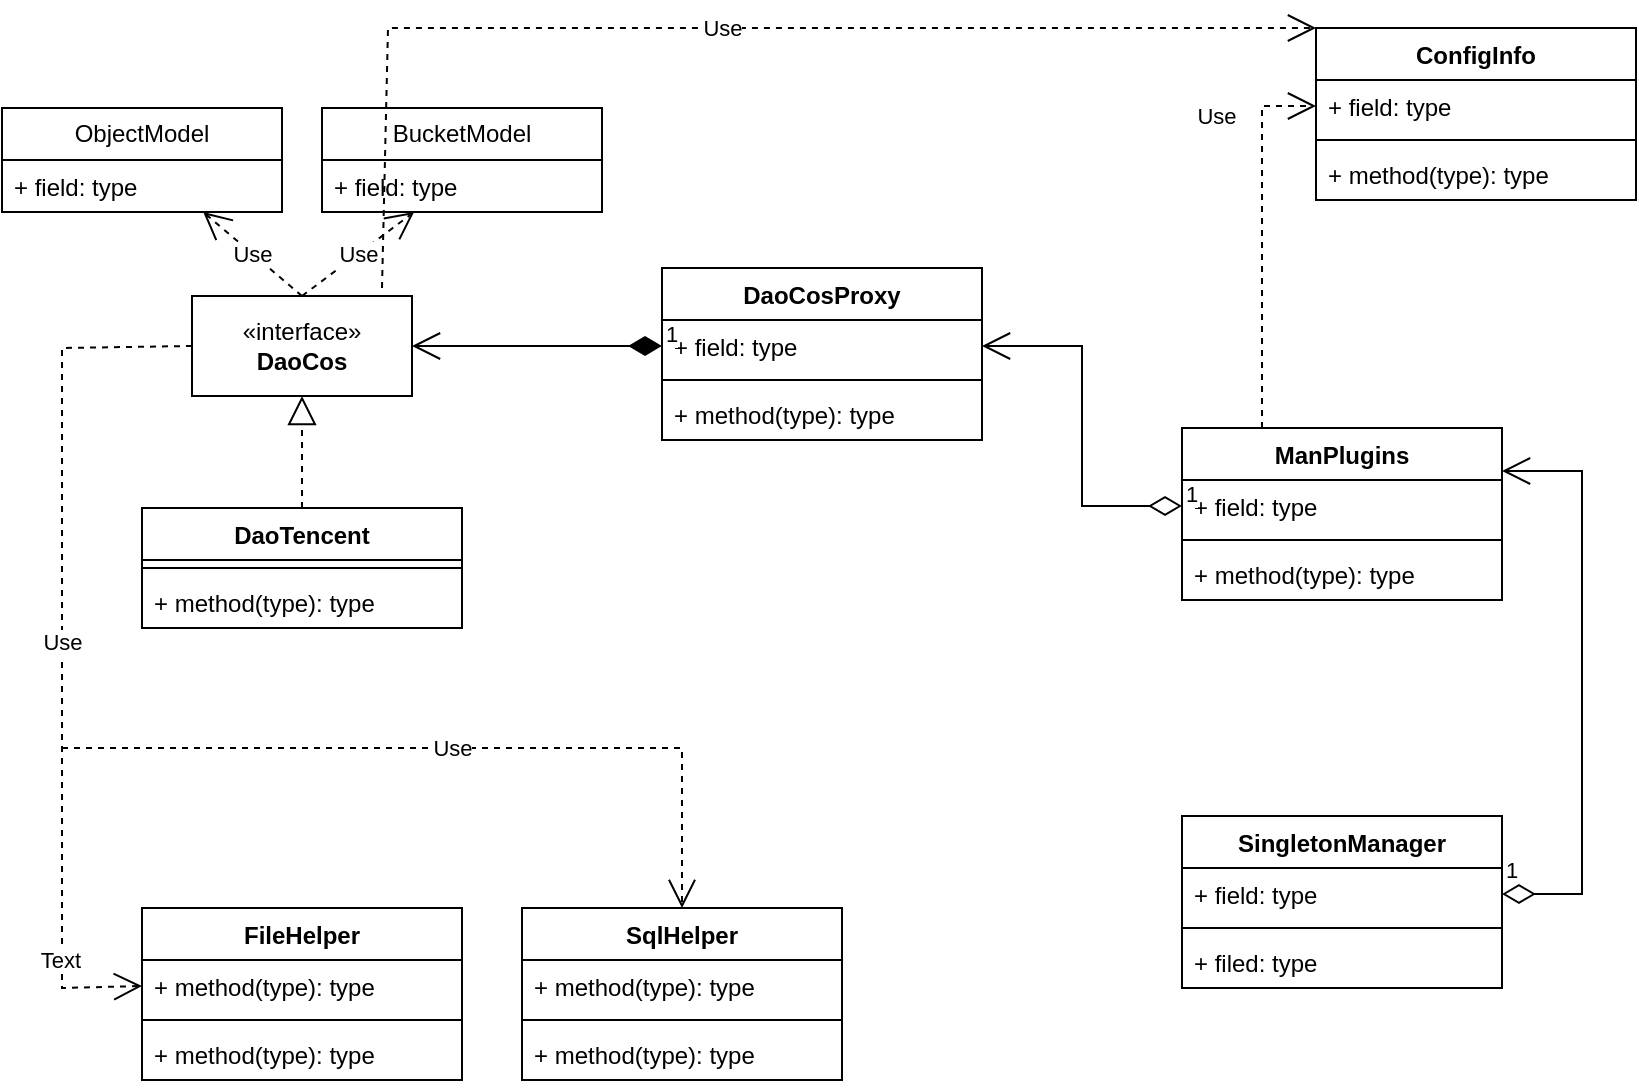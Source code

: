 <mxfile version="24.5.4" type="github">
  <diagram id="C5RBs43oDa-KdzZeNtuy" name="Page-1">
    <mxGraphModel dx="1012" dy="1840" grid="1" gridSize="10" guides="1" tooltips="1" connect="1" arrows="1" fold="1" page="1" pageScale="1" pageWidth="827" pageHeight="1169" math="0" shadow="0">
      <root>
        <mxCell id="WIyWlLk6GJQsqaUBKTNV-0" />
        <mxCell id="WIyWlLk6GJQsqaUBKTNV-1" parent="WIyWlLk6GJQsqaUBKTNV-0" />
        <mxCell id="xayqRiHDbIIn4-NFEQMq-0" value="«interface»&lt;br&gt;&lt;b&gt;DaoCos&lt;/b&gt;" style="html=1;whiteSpace=wrap;" vertex="1" parent="WIyWlLk6GJQsqaUBKTNV-1">
          <mxGeometry x="105" y="134" width="110" height="50" as="geometry" />
        </mxCell>
        <mxCell id="xayqRiHDbIIn4-NFEQMq-1" value="DaoTencent" style="swimlane;fontStyle=1;align=center;verticalAlign=top;childLayout=stackLayout;horizontal=1;startSize=26;horizontalStack=0;resizeParent=1;resizeParentMax=0;resizeLast=0;collapsible=1;marginBottom=0;whiteSpace=wrap;html=1;" vertex="1" parent="WIyWlLk6GJQsqaUBKTNV-1">
          <mxGeometry x="80" y="240" width="160" height="60" as="geometry" />
        </mxCell>
        <mxCell id="xayqRiHDbIIn4-NFEQMq-2" value="" style="line;strokeWidth=1;fillColor=none;align=left;verticalAlign=middle;spacingTop=-1;spacingLeft=3;spacingRight=3;rotatable=0;labelPosition=right;points=[];portConstraint=eastwest;strokeColor=inherit;" vertex="1" parent="xayqRiHDbIIn4-NFEQMq-1">
          <mxGeometry y="26" width="160" height="8" as="geometry" />
        </mxCell>
        <mxCell id="xayqRiHDbIIn4-NFEQMq-3" value="+ method(type): type" style="text;strokeColor=none;fillColor=none;align=left;verticalAlign=top;spacingLeft=4;spacingRight=4;overflow=hidden;rotatable=0;points=[[0,0.5],[1,0.5]];portConstraint=eastwest;whiteSpace=wrap;html=1;" vertex="1" parent="xayqRiHDbIIn4-NFEQMq-1">
          <mxGeometry y="34" width="160" height="26" as="geometry" />
        </mxCell>
        <mxCell id="xayqRiHDbIIn4-NFEQMq-4" value="" style="endArrow=block;dashed=1;endFill=0;endSize=12;html=1;rounded=0;entryX=0.5;entryY=1;entryDx=0;entryDy=0;exitX=0.5;exitY=0;exitDx=0;exitDy=0;" edge="1" parent="WIyWlLk6GJQsqaUBKTNV-1" source="xayqRiHDbIIn4-NFEQMq-1" target="xayqRiHDbIIn4-NFEQMq-0">
          <mxGeometry width="160" relative="1" as="geometry">
            <mxPoint x="120" y="390" as="sourcePoint" />
            <mxPoint x="-20" y="390" as="targetPoint" />
          </mxGeometry>
        </mxCell>
        <mxCell id="xayqRiHDbIIn4-NFEQMq-5" value="ObjectModel" style="swimlane;fontStyle=0;childLayout=stackLayout;horizontal=1;startSize=26;fillColor=none;horizontalStack=0;resizeParent=1;resizeParentMax=0;resizeLast=0;collapsible=1;marginBottom=0;whiteSpace=wrap;html=1;" vertex="1" parent="WIyWlLk6GJQsqaUBKTNV-1">
          <mxGeometry x="10" y="40" width="140" height="52" as="geometry" />
        </mxCell>
        <mxCell id="xayqRiHDbIIn4-NFEQMq-6" value="+ field: type" style="text;strokeColor=none;fillColor=none;align=left;verticalAlign=top;spacingLeft=4;spacingRight=4;overflow=hidden;rotatable=0;points=[[0,0.5],[1,0.5]];portConstraint=eastwest;whiteSpace=wrap;html=1;" vertex="1" parent="xayqRiHDbIIn4-NFEQMq-5">
          <mxGeometry y="26" width="140" height="26" as="geometry" />
        </mxCell>
        <mxCell id="xayqRiHDbIIn4-NFEQMq-7" value="Use" style="endArrow=open;endSize=12;dashed=1;html=1;rounded=0;exitX=0.5;exitY=0;exitDx=0;exitDy=0;" edge="1" parent="WIyWlLk6GJQsqaUBKTNV-1" source="xayqRiHDbIIn4-NFEQMq-0" target="xayqRiHDbIIn4-NFEQMq-5">
          <mxGeometry width="160" relative="1" as="geometry">
            <mxPoint x="230" y="120" as="sourcePoint" />
            <mxPoint x="390" y="120" as="targetPoint" />
          </mxGeometry>
        </mxCell>
        <mxCell id="xayqRiHDbIIn4-NFEQMq-8" value="ManPlugins&lt;div&gt;&lt;br&gt;&lt;/div&gt;" style="swimlane;fontStyle=1;align=center;verticalAlign=top;childLayout=stackLayout;horizontal=1;startSize=26;horizontalStack=0;resizeParent=1;resizeParentMax=0;resizeLast=0;collapsible=1;marginBottom=0;whiteSpace=wrap;html=1;" vertex="1" parent="WIyWlLk6GJQsqaUBKTNV-1">
          <mxGeometry x="600" y="200" width="160" height="86" as="geometry" />
        </mxCell>
        <mxCell id="xayqRiHDbIIn4-NFEQMq-9" value="+ field: type" style="text;strokeColor=none;fillColor=none;align=left;verticalAlign=top;spacingLeft=4;spacingRight=4;overflow=hidden;rotatable=0;points=[[0,0.5],[1,0.5]];portConstraint=eastwest;whiteSpace=wrap;html=1;" vertex="1" parent="xayqRiHDbIIn4-NFEQMq-8">
          <mxGeometry y="26" width="160" height="26" as="geometry" />
        </mxCell>
        <mxCell id="xayqRiHDbIIn4-NFEQMq-10" value="" style="line;strokeWidth=1;fillColor=none;align=left;verticalAlign=middle;spacingTop=-1;spacingLeft=3;spacingRight=3;rotatable=0;labelPosition=right;points=[];portConstraint=eastwest;strokeColor=inherit;" vertex="1" parent="xayqRiHDbIIn4-NFEQMq-8">
          <mxGeometry y="52" width="160" height="8" as="geometry" />
        </mxCell>
        <mxCell id="xayqRiHDbIIn4-NFEQMq-11" value="+ method(type): type" style="text;strokeColor=none;fillColor=none;align=left;verticalAlign=top;spacingLeft=4;spacingRight=4;overflow=hidden;rotatable=0;points=[[0,0.5],[1,0.5]];portConstraint=eastwest;whiteSpace=wrap;html=1;" vertex="1" parent="xayqRiHDbIIn4-NFEQMq-8">
          <mxGeometry y="60" width="160" height="26" as="geometry" />
        </mxCell>
        <mxCell id="xayqRiHDbIIn4-NFEQMq-12" value="SingletonManager&lt;div&gt;&lt;br&gt;&lt;/div&gt;" style="swimlane;fontStyle=1;align=center;verticalAlign=top;childLayout=stackLayout;horizontal=1;startSize=26;horizontalStack=0;resizeParent=1;resizeParentMax=0;resizeLast=0;collapsible=1;marginBottom=0;whiteSpace=wrap;html=1;" vertex="1" parent="WIyWlLk6GJQsqaUBKTNV-1">
          <mxGeometry x="600" y="394" width="160" height="86" as="geometry" />
        </mxCell>
        <mxCell id="xayqRiHDbIIn4-NFEQMq-13" value="+ field: type" style="text;strokeColor=none;fillColor=none;align=left;verticalAlign=top;spacingLeft=4;spacingRight=4;overflow=hidden;rotatable=0;points=[[0,0.5],[1,0.5]];portConstraint=eastwest;whiteSpace=wrap;html=1;" vertex="1" parent="xayqRiHDbIIn4-NFEQMq-12">
          <mxGeometry y="26" width="160" height="26" as="geometry" />
        </mxCell>
        <mxCell id="xayqRiHDbIIn4-NFEQMq-14" value="" style="line;strokeWidth=1;fillColor=none;align=left;verticalAlign=middle;spacingTop=-1;spacingLeft=3;spacingRight=3;rotatable=0;labelPosition=right;points=[];portConstraint=eastwest;strokeColor=inherit;" vertex="1" parent="xayqRiHDbIIn4-NFEQMq-12">
          <mxGeometry y="52" width="160" height="8" as="geometry" />
        </mxCell>
        <mxCell id="xayqRiHDbIIn4-NFEQMq-15" value="+ filed: type" style="text;strokeColor=none;fillColor=none;align=left;verticalAlign=top;spacingLeft=4;spacingRight=4;overflow=hidden;rotatable=0;points=[[0,0.5],[1,0.5]];portConstraint=eastwest;whiteSpace=wrap;html=1;" vertex="1" parent="xayqRiHDbIIn4-NFEQMq-12">
          <mxGeometry y="60" width="160" height="26" as="geometry" />
        </mxCell>
        <mxCell id="xayqRiHDbIIn4-NFEQMq-16" value="FileHelper" style="swimlane;fontStyle=1;align=center;verticalAlign=top;childLayout=stackLayout;horizontal=1;startSize=26;horizontalStack=0;resizeParent=1;resizeParentMax=0;resizeLast=0;collapsible=1;marginBottom=0;whiteSpace=wrap;html=1;" vertex="1" parent="WIyWlLk6GJQsqaUBKTNV-1">
          <mxGeometry x="80" y="440" width="160" height="86" as="geometry" />
        </mxCell>
        <mxCell id="xayqRiHDbIIn4-NFEQMq-17" value="+ method(type): type" style="text;strokeColor=none;fillColor=none;align=left;verticalAlign=top;spacingLeft=4;spacingRight=4;overflow=hidden;rotatable=0;points=[[0,0.5],[1,0.5]];portConstraint=eastwest;whiteSpace=wrap;html=1;" vertex="1" parent="xayqRiHDbIIn4-NFEQMq-16">
          <mxGeometry y="26" width="160" height="26" as="geometry" />
        </mxCell>
        <mxCell id="xayqRiHDbIIn4-NFEQMq-18" value="" style="line;strokeWidth=1;fillColor=none;align=left;verticalAlign=middle;spacingTop=-1;spacingLeft=3;spacingRight=3;rotatable=0;labelPosition=right;points=[];portConstraint=eastwest;strokeColor=inherit;" vertex="1" parent="xayqRiHDbIIn4-NFEQMq-16">
          <mxGeometry y="52" width="160" height="8" as="geometry" />
        </mxCell>
        <mxCell id="xayqRiHDbIIn4-NFEQMq-19" value="+ method(type): type" style="text;strokeColor=none;fillColor=none;align=left;verticalAlign=top;spacingLeft=4;spacingRight=4;overflow=hidden;rotatable=0;points=[[0,0.5],[1,0.5]];portConstraint=eastwest;whiteSpace=wrap;html=1;" vertex="1" parent="xayqRiHDbIIn4-NFEQMq-16">
          <mxGeometry y="60" width="160" height="26" as="geometry" />
        </mxCell>
        <mxCell id="xayqRiHDbIIn4-NFEQMq-20" value="SqlHelper" style="swimlane;fontStyle=1;align=center;verticalAlign=top;childLayout=stackLayout;horizontal=1;startSize=26;horizontalStack=0;resizeParent=1;resizeParentMax=0;resizeLast=0;collapsible=1;marginBottom=0;whiteSpace=wrap;html=1;" vertex="1" parent="WIyWlLk6GJQsqaUBKTNV-1">
          <mxGeometry x="270" y="440" width="160" height="86" as="geometry" />
        </mxCell>
        <mxCell id="xayqRiHDbIIn4-NFEQMq-21" value="+ method(type): type" style="text;strokeColor=none;fillColor=none;align=left;verticalAlign=top;spacingLeft=4;spacingRight=4;overflow=hidden;rotatable=0;points=[[0,0.5],[1,0.5]];portConstraint=eastwest;whiteSpace=wrap;html=1;" vertex="1" parent="xayqRiHDbIIn4-NFEQMq-20">
          <mxGeometry y="26" width="160" height="26" as="geometry" />
        </mxCell>
        <mxCell id="xayqRiHDbIIn4-NFEQMq-22" value="" style="line;strokeWidth=1;fillColor=none;align=left;verticalAlign=middle;spacingTop=-1;spacingLeft=3;spacingRight=3;rotatable=0;labelPosition=right;points=[];portConstraint=eastwest;strokeColor=inherit;" vertex="1" parent="xayqRiHDbIIn4-NFEQMq-20">
          <mxGeometry y="52" width="160" height="8" as="geometry" />
        </mxCell>
        <mxCell id="xayqRiHDbIIn4-NFEQMq-23" value="+ method(type): type" style="text;strokeColor=none;fillColor=none;align=left;verticalAlign=top;spacingLeft=4;spacingRight=4;overflow=hidden;rotatable=0;points=[[0,0.5],[1,0.5]];portConstraint=eastwest;whiteSpace=wrap;html=1;" vertex="1" parent="xayqRiHDbIIn4-NFEQMq-20">
          <mxGeometry y="60" width="160" height="26" as="geometry" />
        </mxCell>
        <mxCell id="xayqRiHDbIIn4-NFEQMq-24" value="Use" style="endArrow=open;endSize=12;dashed=1;html=1;rounded=0;exitX=0;exitY=0.5;exitDx=0;exitDy=0;entryX=0;entryY=0.5;entryDx=0;entryDy=0;" edge="1" parent="WIyWlLk6GJQsqaUBKTNV-1" source="xayqRiHDbIIn4-NFEQMq-0" target="xayqRiHDbIIn4-NFEQMq-17">
          <mxGeometry width="160" relative="1" as="geometry">
            <mxPoint x="110" y="410" as="sourcePoint" />
            <mxPoint x="40" y="530" as="targetPoint" />
            <Array as="points">
              <mxPoint x="40" y="160" />
              <mxPoint x="40" y="480" />
            </Array>
          </mxGeometry>
        </mxCell>
        <mxCell id="xayqRiHDbIIn4-NFEQMq-25" value="Text" style="edgeLabel;html=1;align=center;verticalAlign=middle;resizable=0;points=[];" vertex="1" connectable="0" parent="xayqRiHDbIIn4-NFEQMq-24">
          <mxGeometry x="0.743" y="-1" relative="1" as="geometry">
            <mxPoint as="offset" />
          </mxGeometry>
        </mxCell>
        <mxCell id="xayqRiHDbIIn4-NFEQMq-26" value="Use" style="endArrow=open;endSize=12;dashed=1;html=1;rounded=0;entryX=0.5;entryY=0;entryDx=0;entryDy=0;" edge="1" parent="WIyWlLk6GJQsqaUBKTNV-1" target="xayqRiHDbIIn4-NFEQMq-20">
          <mxGeometry width="160" relative="1" as="geometry">
            <mxPoint x="40" y="360" as="sourcePoint" />
            <mxPoint x="360" y="360" as="targetPoint" />
            <Array as="points">
              <mxPoint x="350" y="360" />
            </Array>
          </mxGeometry>
        </mxCell>
        <mxCell id="xayqRiHDbIIn4-NFEQMq-27" value="ConfigInfo&lt;div&gt;&lt;br&gt;&lt;/div&gt;" style="swimlane;fontStyle=1;align=center;verticalAlign=top;childLayout=stackLayout;horizontal=1;startSize=26;horizontalStack=0;resizeParent=1;resizeParentMax=0;resizeLast=0;collapsible=1;marginBottom=0;whiteSpace=wrap;html=1;" vertex="1" parent="WIyWlLk6GJQsqaUBKTNV-1">
          <mxGeometry x="667" width="160" height="86" as="geometry" />
        </mxCell>
        <mxCell id="xayqRiHDbIIn4-NFEQMq-28" value="+ field: type" style="text;strokeColor=none;fillColor=none;align=left;verticalAlign=top;spacingLeft=4;spacingRight=4;overflow=hidden;rotatable=0;points=[[0,0.5],[1,0.5]];portConstraint=eastwest;whiteSpace=wrap;html=1;" vertex="1" parent="xayqRiHDbIIn4-NFEQMq-27">
          <mxGeometry y="26" width="160" height="26" as="geometry" />
        </mxCell>
        <mxCell id="xayqRiHDbIIn4-NFEQMq-29" value="" style="line;strokeWidth=1;fillColor=none;align=left;verticalAlign=middle;spacingTop=-1;spacingLeft=3;spacingRight=3;rotatable=0;labelPosition=right;points=[];portConstraint=eastwest;strokeColor=inherit;" vertex="1" parent="xayqRiHDbIIn4-NFEQMq-27">
          <mxGeometry y="52" width="160" height="8" as="geometry" />
        </mxCell>
        <mxCell id="xayqRiHDbIIn4-NFEQMq-30" value="+ method(type): type" style="text;strokeColor=none;fillColor=none;align=left;verticalAlign=top;spacingLeft=4;spacingRight=4;overflow=hidden;rotatable=0;points=[[0,0.5],[1,0.5]];portConstraint=eastwest;whiteSpace=wrap;html=1;" vertex="1" parent="xayqRiHDbIIn4-NFEQMq-27">
          <mxGeometry y="60" width="160" height="26" as="geometry" />
        </mxCell>
        <mxCell id="xayqRiHDbIIn4-NFEQMq-31" value="Use" style="endArrow=open;endSize=12;dashed=1;html=1;rounded=0;entryX=0;entryY=0;entryDx=0;entryDy=0;" edge="1" parent="WIyWlLk6GJQsqaUBKTNV-1" target="xayqRiHDbIIn4-NFEQMq-27">
          <mxGeometry width="160" relative="1" as="geometry">
            <mxPoint x="200" y="130" as="sourcePoint" />
            <mxPoint x="560" y="40" as="targetPoint" />
            <Array as="points">
              <mxPoint x="203" />
            </Array>
          </mxGeometry>
        </mxCell>
        <mxCell id="xayqRiHDbIIn4-NFEQMq-32" value="Use" style="endArrow=open;endSize=12;dashed=1;html=1;rounded=0;exitX=0.25;exitY=0;exitDx=0;exitDy=0;entryX=0;entryY=0.5;entryDx=0;entryDy=0;" edge="1" parent="WIyWlLk6GJQsqaUBKTNV-1" source="xayqRiHDbIIn4-NFEQMq-8" target="xayqRiHDbIIn4-NFEQMq-28">
          <mxGeometry x="0.657" y="23" width="160" relative="1" as="geometry">
            <mxPoint x="400" y="70" as="sourcePoint" />
            <mxPoint x="640" y="40" as="targetPoint" />
            <Array as="points">
              <mxPoint x="640" y="39" />
            </Array>
            <mxPoint as="offset" />
          </mxGeometry>
        </mxCell>
        <mxCell id="xayqRiHDbIIn4-NFEQMq-33" value="&lt;div&gt;DaoCosProxy&lt;/div&gt;" style="swimlane;fontStyle=1;align=center;verticalAlign=top;childLayout=stackLayout;horizontal=1;startSize=26;horizontalStack=0;resizeParent=1;resizeParentMax=0;resizeLast=0;collapsible=1;marginBottom=0;whiteSpace=wrap;html=1;" vertex="1" parent="WIyWlLk6GJQsqaUBKTNV-1">
          <mxGeometry x="340" y="120" width="160" height="86" as="geometry" />
        </mxCell>
        <mxCell id="xayqRiHDbIIn4-NFEQMq-34" value="+ field: type" style="text;strokeColor=none;fillColor=none;align=left;verticalAlign=top;spacingLeft=4;spacingRight=4;overflow=hidden;rotatable=0;points=[[0,0.5],[1,0.5]];portConstraint=eastwest;whiteSpace=wrap;html=1;" vertex="1" parent="xayqRiHDbIIn4-NFEQMq-33">
          <mxGeometry y="26" width="160" height="26" as="geometry" />
        </mxCell>
        <mxCell id="xayqRiHDbIIn4-NFEQMq-35" value="" style="line;strokeWidth=1;fillColor=none;align=left;verticalAlign=middle;spacingTop=-1;spacingLeft=3;spacingRight=3;rotatable=0;labelPosition=right;points=[];portConstraint=eastwest;strokeColor=inherit;" vertex="1" parent="xayqRiHDbIIn4-NFEQMq-33">
          <mxGeometry y="52" width="160" height="8" as="geometry" />
        </mxCell>
        <mxCell id="xayqRiHDbIIn4-NFEQMq-36" value="+ method(type): type" style="text;strokeColor=none;fillColor=none;align=left;verticalAlign=top;spacingLeft=4;spacingRight=4;overflow=hidden;rotatable=0;points=[[0,0.5],[1,0.5]];portConstraint=eastwest;whiteSpace=wrap;html=1;" vertex="1" parent="xayqRiHDbIIn4-NFEQMq-33">
          <mxGeometry y="60" width="160" height="26" as="geometry" />
        </mxCell>
        <mxCell id="xayqRiHDbIIn4-NFEQMq-37" value="1" style="endArrow=open;html=1;endSize=12;startArrow=diamondThin;startSize=14;startFill=1;edgeStyle=orthogonalEdgeStyle;align=left;verticalAlign=bottom;rounded=0;exitX=0;exitY=0.5;exitDx=0;exitDy=0;entryX=1;entryY=0.5;entryDx=0;entryDy=0;" edge="1" parent="WIyWlLk6GJQsqaUBKTNV-1" source="xayqRiHDbIIn4-NFEQMq-34" target="xayqRiHDbIIn4-NFEQMq-0">
          <mxGeometry x="-1" y="3" relative="1" as="geometry">
            <mxPoint x="270" y="190" as="sourcePoint" />
            <mxPoint x="300" y="250" as="targetPoint" />
          </mxGeometry>
        </mxCell>
        <mxCell id="xayqRiHDbIIn4-NFEQMq-38" value="1" style="endArrow=open;html=1;endSize=12;startArrow=diamondThin;startSize=14;startFill=0;edgeStyle=orthogonalEdgeStyle;align=left;verticalAlign=bottom;rounded=0;entryX=1;entryY=0.5;entryDx=0;entryDy=0;exitX=0;exitY=0.5;exitDx=0;exitDy=0;" edge="1" parent="WIyWlLk6GJQsqaUBKTNV-1" source="xayqRiHDbIIn4-NFEQMq-9" target="xayqRiHDbIIn4-NFEQMq-34">
          <mxGeometry x="-1" y="3" relative="1" as="geometry">
            <mxPoint x="270" y="220" as="sourcePoint" />
            <mxPoint x="430" y="220" as="targetPoint" />
          </mxGeometry>
        </mxCell>
        <mxCell id="xayqRiHDbIIn4-NFEQMq-39" value="1" style="endArrow=open;html=1;endSize=12;startArrow=diamondThin;startSize=14;startFill=0;edgeStyle=orthogonalEdgeStyle;align=left;verticalAlign=bottom;rounded=0;exitX=1;exitY=0.5;exitDx=0;exitDy=0;entryX=1;entryY=0.25;entryDx=0;entryDy=0;" edge="1" parent="WIyWlLk6GJQsqaUBKTNV-1" source="xayqRiHDbIIn4-NFEQMq-13" target="xayqRiHDbIIn4-NFEQMq-8">
          <mxGeometry x="-1" y="3" relative="1" as="geometry">
            <mxPoint x="680" y="390" as="sourcePoint" />
            <mxPoint x="840" y="360" as="targetPoint" />
            <Array as="points">
              <mxPoint x="800" y="433" />
              <mxPoint x="800" y="222" />
            </Array>
          </mxGeometry>
        </mxCell>
        <mxCell id="xayqRiHDbIIn4-NFEQMq-40" value="BucketModel" style="swimlane;fontStyle=0;childLayout=stackLayout;horizontal=1;startSize=26;fillColor=none;horizontalStack=0;resizeParent=1;resizeParentMax=0;resizeLast=0;collapsible=1;marginBottom=0;whiteSpace=wrap;html=1;" vertex="1" parent="WIyWlLk6GJQsqaUBKTNV-1">
          <mxGeometry x="170" y="40" width="140" height="52" as="geometry" />
        </mxCell>
        <mxCell id="xayqRiHDbIIn4-NFEQMq-41" value="+ field: type" style="text;strokeColor=none;fillColor=none;align=left;verticalAlign=top;spacingLeft=4;spacingRight=4;overflow=hidden;rotatable=0;points=[[0,0.5],[1,0.5]];portConstraint=eastwest;whiteSpace=wrap;html=1;" vertex="1" parent="xayqRiHDbIIn4-NFEQMq-40">
          <mxGeometry y="26" width="140" height="26" as="geometry" />
        </mxCell>
        <mxCell id="xayqRiHDbIIn4-NFEQMq-42" value="Use" style="endArrow=open;endSize=12;dashed=1;html=1;rounded=0;exitX=0.5;exitY=0;exitDx=0;exitDy=0;entryX=0.329;entryY=1;entryDx=0;entryDy=0;entryPerimeter=0;" edge="1" parent="WIyWlLk6GJQsqaUBKTNV-1" source="xayqRiHDbIIn4-NFEQMq-0" target="xayqRiHDbIIn4-NFEQMq-41">
          <mxGeometry width="160" relative="1" as="geometry">
            <mxPoint x="170" y="144" as="sourcePoint" />
            <mxPoint x="121" y="102" as="targetPoint" />
          </mxGeometry>
        </mxCell>
      </root>
    </mxGraphModel>
  </diagram>
</mxfile>
